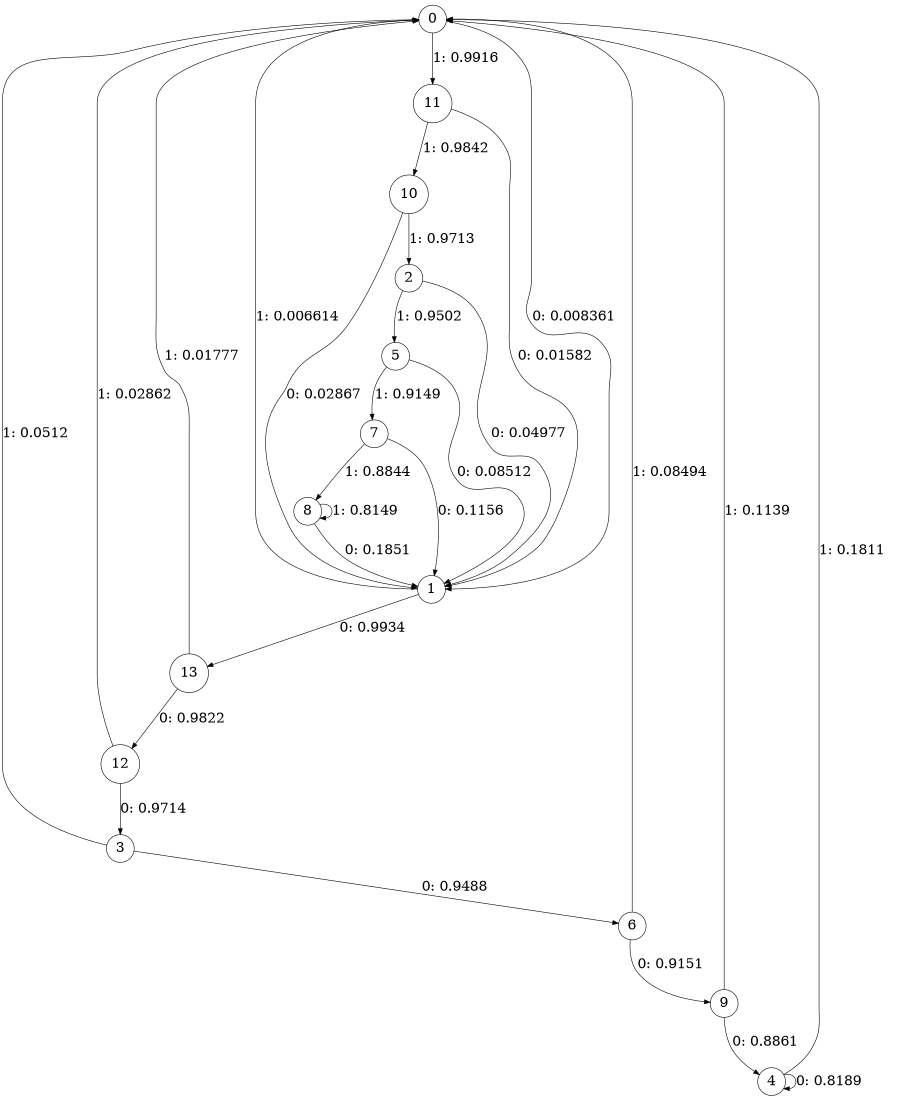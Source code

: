 digraph "ch3_both_L7" {
size = "6,8.5";
ratio = "fill";
node [shape = circle];
node [fontsize = 24];
edge [fontsize = 24];
0 -> 1 [label = "0: 0.008361  "];
0 -> 11 [label = "1: 0.9916   "];
1 -> 13 [label = "0: 0.9934   "];
1 -> 0 [label = "1: 0.006614  "];
2 -> 1 [label = "0: 0.04977  "];
2 -> 5 [label = "1: 0.9502   "];
3 -> 6 [label = "0: 0.9488   "];
3 -> 0 [label = "1: 0.0512   "];
4 -> 4 [label = "0: 0.8189   "];
4 -> 0 [label = "1: 0.1811   "];
5 -> 1 [label = "0: 0.08512  "];
5 -> 7 [label = "1: 0.9149   "];
6 -> 9 [label = "0: 0.9151   "];
6 -> 0 [label = "1: 0.08494  "];
7 -> 1 [label = "0: 0.1156   "];
7 -> 8 [label = "1: 0.8844   "];
8 -> 1 [label = "0: 0.1851   "];
8 -> 8 [label = "1: 0.8149   "];
9 -> 4 [label = "0: 0.8861   "];
9 -> 0 [label = "1: 0.1139   "];
10 -> 1 [label = "0: 0.02867  "];
10 -> 2 [label = "1: 0.9713   "];
11 -> 1 [label = "0: 0.01582  "];
11 -> 10 [label = "1: 0.9842   "];
12 -> 3 [label = "0: 0.9714   "];
12 -> 0 [label = "1: 0.02862  "];
13 -> 12 [label = "0: 0.9822   "];
13 -> 0 [label = "1: 0.01777  "];
}